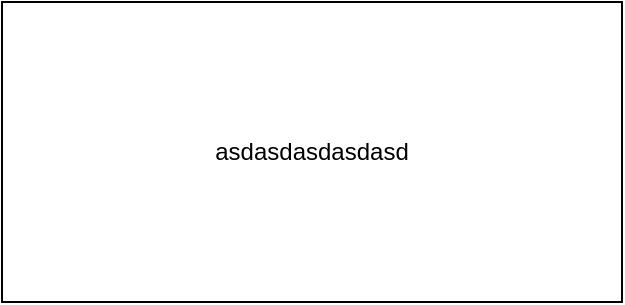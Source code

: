 <mxfile version="14.5.10" type="github">
  <diagram id="kpJlUa4cDcVrMnhjxdje" name="Page-1">
    <mxGraphModel dx="1422" dy="762" grid="1" gridSize="10" guides="1" tooltips="1" connect="1" arrows="1" fold="1" page="1" pageScale="1" pageWidth="850" pageHeight="1100" math="0" shadow="0">
      <root>
        <mxCell id="0" />
        <mxCell id="1" parent="0" />
        <mxCell id="vIFD4cQUrCmGcUPIpABm-1" value="asdasdasdasdasd" style="rounded=0;whiteSpace=wrap;html=1;" vertex="1" parent="1">
          <mxGeometry x="80" y="110" width="310" height="150" as="geometry" />
        </mxCell>
      </root>
    </mxGraphModel>
  </diagram>
</mxfile>
